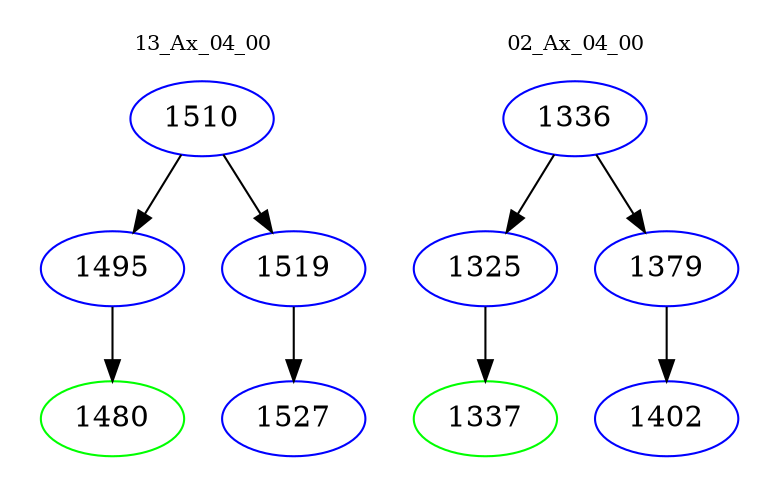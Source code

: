 digraph{
subgraph cluster_0 {
color = white
label = "13_Ax_04_00";
fontsize=10;
T0_1510 [label="1510", color="blue"]
T0_1510 -> T0_1495 [color="black"]
T0_1495 [label="1495", color="blue"]
T0_1495 -> T0_1480 [color="black"]
T0_1480 [label="1480", color="green"]
T0_1510 -> T0_1519 [color="black"]
T0_1519 [label="1519", color="blue"]
T0_1519 -> T0_1527 [color="black"]
T0_1527 [label="1527", color="blue"]
}
subgraph cluster_1 {
color = white
label = "02_Ax_04_00";
fontsize=10;
T1_1336 [label="1336", color="blue"]
T1_1336 -> T1_1325 [color="black"]
T1_1325 [label="1325", color="blue"]
T1_1325 -> T1_1337 [color="black"]
T1_1337 [label="1337", color="green"]
T1_1336 -> T1_1379 [color="black"]
T1_1379 [label="1379", color="blue"]
T1_1379 -> T1_1402 [color="black"]
T1_1402 [label="1402", color="blue"]
}
}
